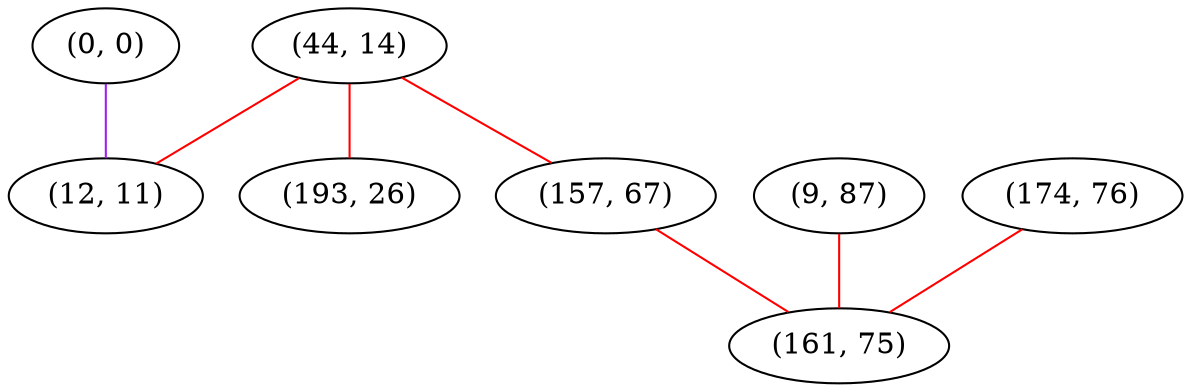 graph "" {
"(0, 0)";
"(44, 14)";
"(193, 26)";
"(9, 87)";
"(174, 76)";
"(12, 11)";
"(157, 67)";
"(161, 75)";
"(0, 0)" -- "(12, 11)"  [color=purple, key=0, weight=4];
"(44, 14)" -- "(193, 26)"  [color=red, key=0, weight=1];
"(44, 14)" -- "(12, 11)"  [color=red, key=0, weight=1];
"(44, 14)" -- "(157, 67)"  [color=red, key=0, weight=1];
"(9, 87)" -- "(161, 75)"  [color=red, key=0, weight=1];
"(174, 76)" -- "(161, 75)"  [color=red, key=0, weight=1];
"(157, 67)" -- "(161, 75)"  [color=red, key=0, weight=1];
}
